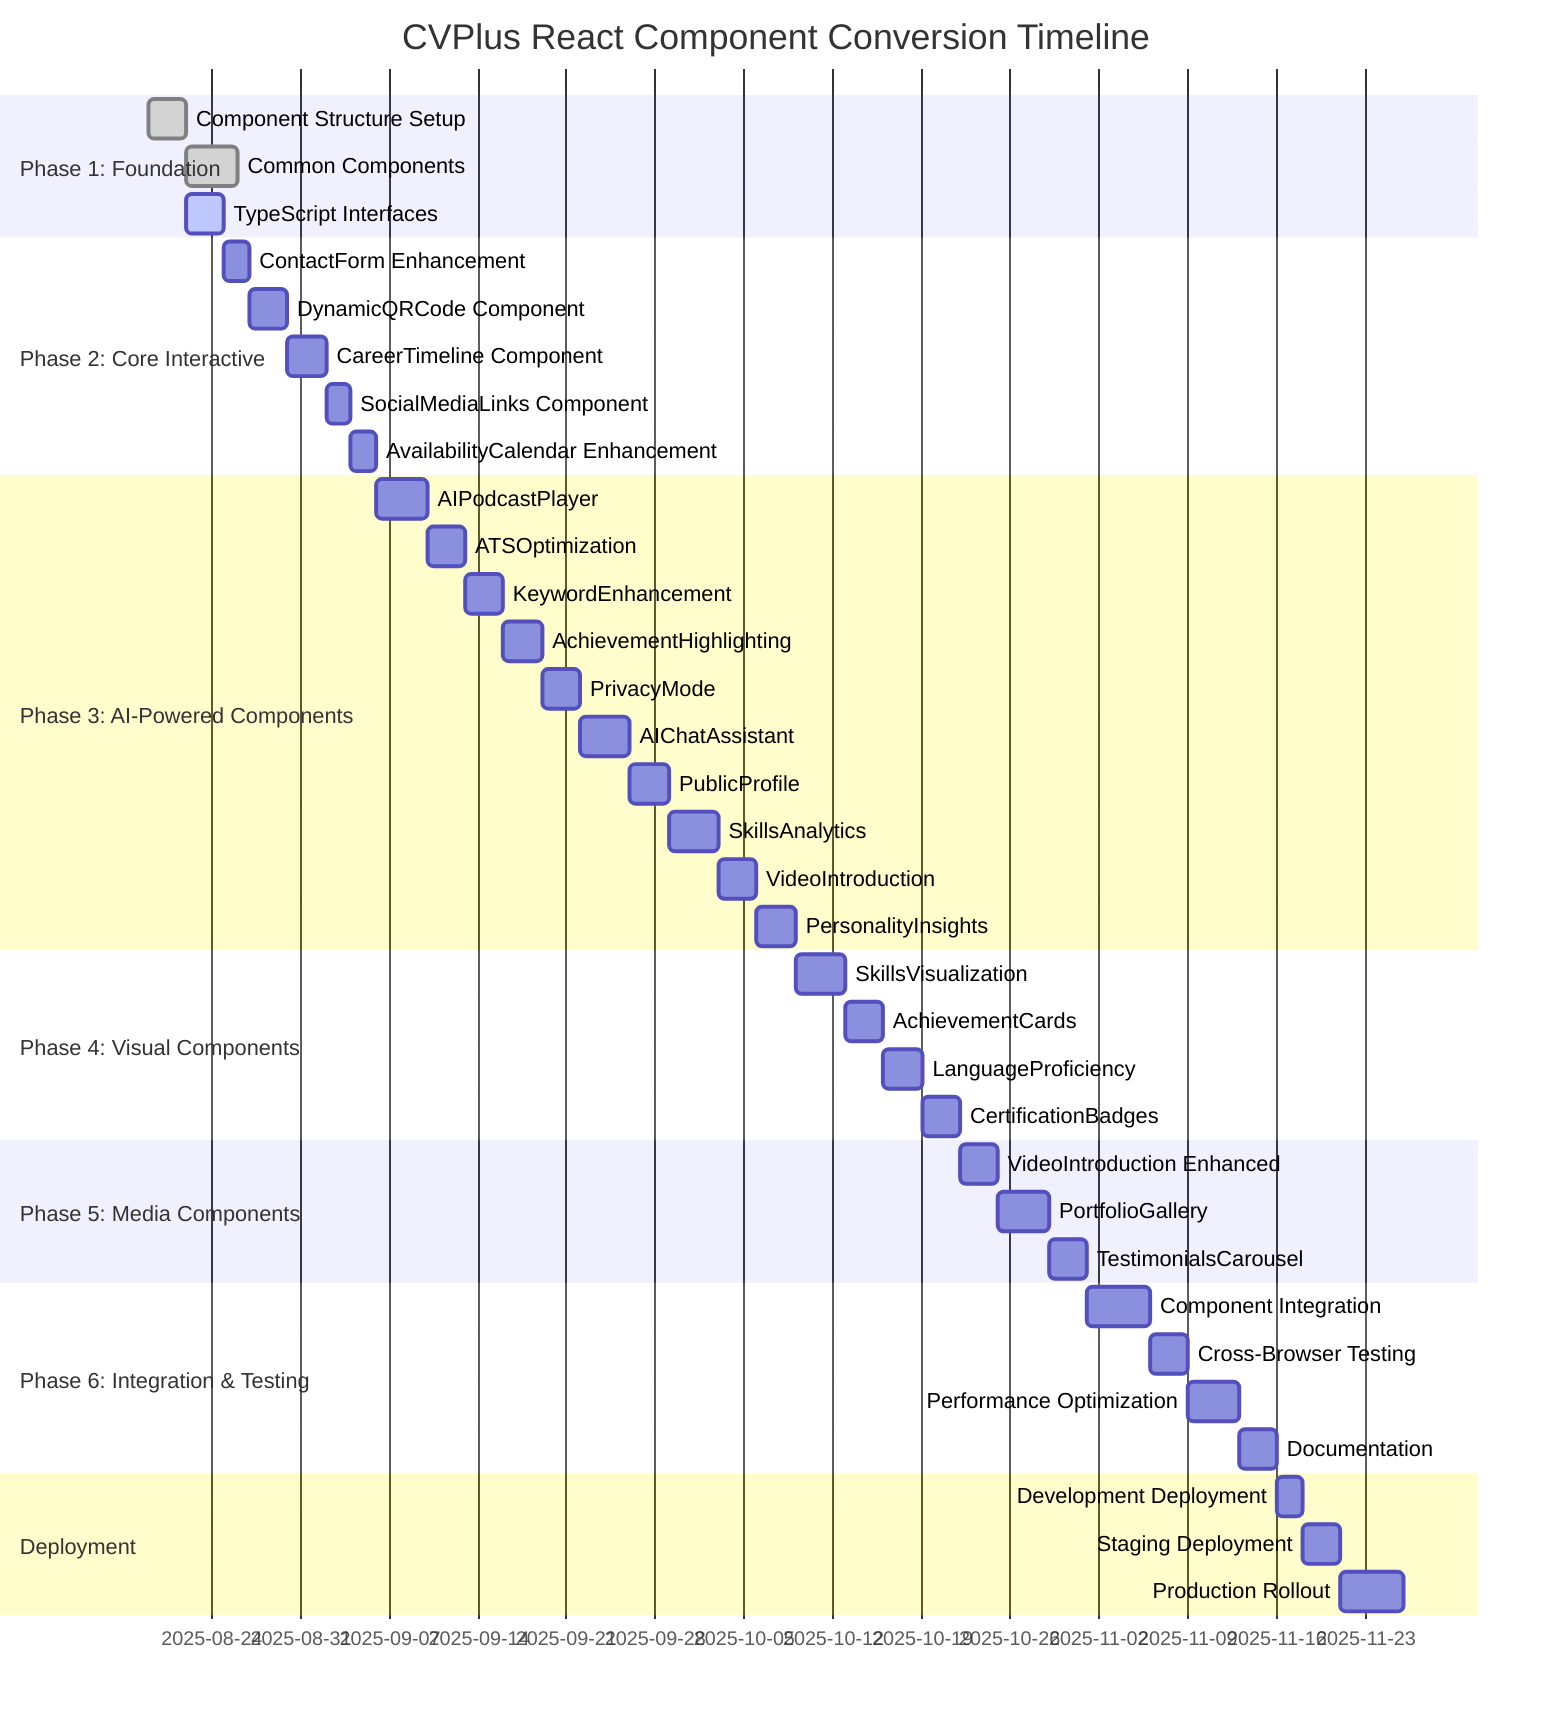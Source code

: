 gantt
    title CVPlus React Component Conversion Timeline
    dateFormat  YYYY-MM-DD
    section Phase 1: Foundation
    Component Structure Setup    :done, foundation, 2025-08-19, 3d
    Common Components           :done, common, after foundation, 4d
    TypeScript Interfaces       :active, types, 2025-08-22, 3d
    
    section Phase 2: Core Interactive
    ContactForm Enhancement     :interactive1, after types, 2d
    DynamicQRCode Component     :interactive2, after interactive1, 3d
    CareerTimeline Component    :interactive3, after interactive2, 3d
    SocialMediaLinks Component  :interactive4, after interactive3, 2d
    AvailabilityCalendar Enhancement :interactive5, after interactive4, 2d
    
    section Phase 3: AI-Powered Components
    AIPodcastPlayer            :ai1, after interactive5, 4d
    ATSOptimization           :ai2, after ai1, 3d
    KeywordEnhancement        :ai3, after ai2, 3d
    AchievementHighlighting   :ai4, after ai3, 3d
    PrivacyMode               :ai5, after ai4, 3d
    AIChatAssistant           :ai6, after ai5, 4d
    PublicProfile             :ai7, after ai6, 3d
    SkillsAnalytics           :ai8, after ai7, 4d
    VideoIntroduction         :ai9, after ai8, 3d
    PersonalityInsights       :ai10, after ai9, 3d
    
    section Phase 4: Visual Components
    SkillsVisualization       :visual1, after ai10, 4d
    AchievementCards          :visual2, after visual1, 3d
    LanguageProficiency       :visual3, after visual2, 3d
    CertificationBadges       :visual4, after visual3, 3d
    
    section Phase 5: Media Components
    VideoIntroduction Enhanced :media1, after visual4, 3d
    PortfolioGallery          :media2, after media1, 4d
    TestimonialsCarousel      :media3, after media2, 3d
    
    section Phase 6: Integration & Testing
    Component Integration     :integration, after media3, 5d
    Cross-Browser Testing     :testing, after integration, 3d
    Performance Optimization  :optimization, after testing, 4d
    Documentation            :docs, after optimization, 3d
    
    section Deployment
    Development Deployment    :deploy-dev, after docs, 2d
    Staging Deployment       :deploy-staging, after deploy-dev, 3d
    Production Rollout       :deploy-prod, after deploy-staging, 5d